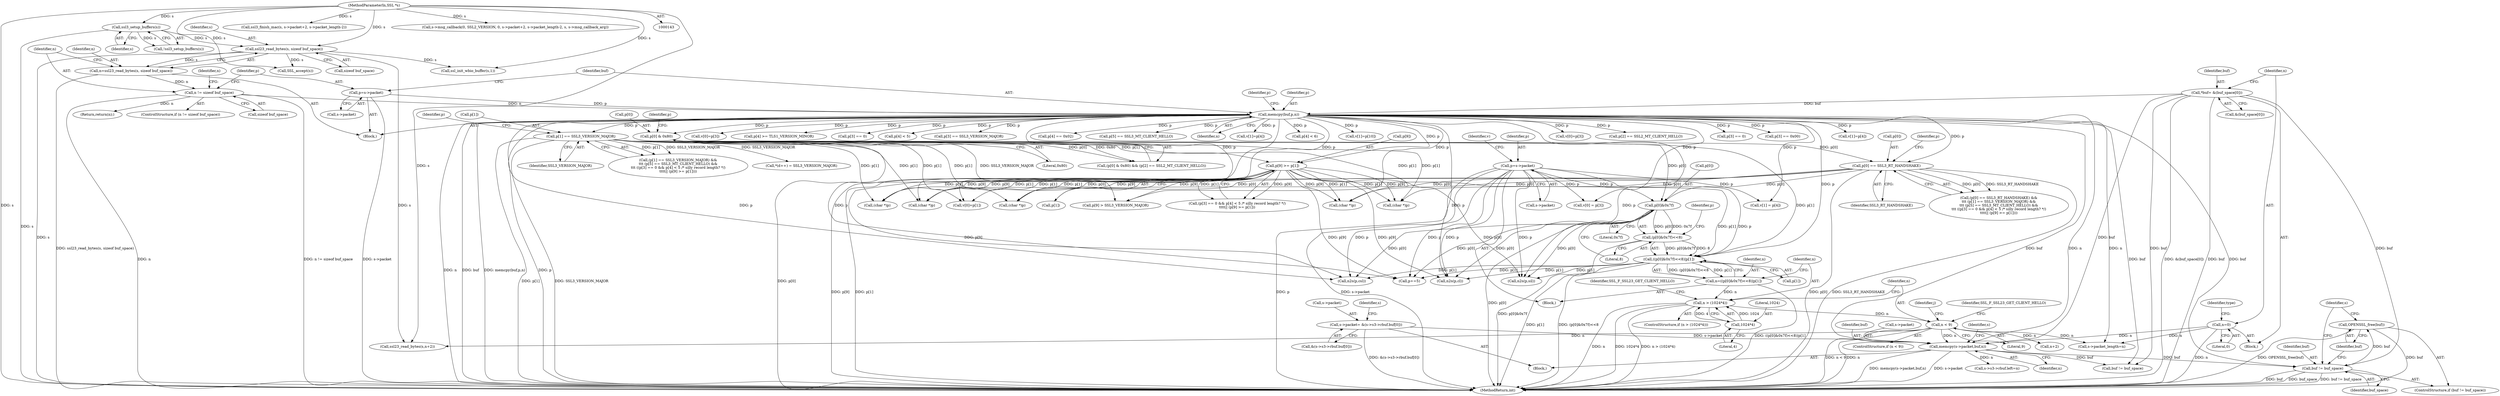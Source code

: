 digraph "0_openssl_b82924741b4bd590da890619be671f4635e46c2b@pointer" {
"1001089" [label="(Call,OPENSSL_free(buf))"];
"1001086" [label="(Call,buf != buf_space)"];
"1000148" [label="(Call,*buf= &(buf_space[0]))"];
"1000211" [label="(Call,memcpy(buf,p,n))"];
"1000206" [label="(Call,p=s->packet)"];
"1000200" [label="(Call,n != sizeof buf_space)"];
"1000193" [label="(Call,n=ssl23_read_bytes(s, sizeof buf_space))"];
"1000195" [label="(Call,ssl23_read_bytes(s, sizeof buf_space))"];
"1000190" [label="(Call,ssl3_setup_buffers(s))"];
"1000144" [label="(MethodParameterIn,SSL *s)"];
"1000996" [label="(Call,memcpy(s->packet,buf,n))"];
"1000982" [label="(Call,s->packet= &(s->s3->rbuf.buf[0]))"];
"1000163" [label="(Call,n=0)"];
"1000661" [label="(Call,n < 9)"];
"1000650" [label="(Call,n > (1024*4))"];
"1000636" [label="(Call,n=((p[0]&0x7f)<<8)|p[1])"];
"1000638" [label="(Call,((p[0]&0x7f)<<8)|p[1])"];
"1000639" [label="(Call,(p[0]&0x7f)<<8)"];
"1000640" [label="(Call,p[0]&0x7f)"];
"1000376" [label="(Call,p[0] == SSL3_RT_HANDSHAKE)"];
"1000217" [label="(Call,p[0] & 0x80)"];
"1000617" [label="(Call,p=s->packet)"];
"1000382" [label="(Call,p[1] == SSL3_VERSION_MAJOR)"];
"1000405" [label="(Call,p[9] >= p[1])"];
"1000652" [label="(Call,1024*4)"];
"1000241" [label="(Call,v[0]=p[3])"];
"1000383" [label="(Call,p[1])"];
"1000200" [label="(Call,n != sizeof buf_space)"];
"1000222" [label="(Call,p[2] == SSL2_MT_CLIENT_HELLO)"];
"1000971" [label="(Block,)"];
"1000660" [label="(ControlStructure,if (n < 9))"];
"1000629" [label="(Call,v[1] = p[4])"];
"1001092" [label="(Call,SSL_accept(s))"];
"1000207" [label="(Identifier,p)"];
"1001089" [label="(Call,OPENSSL_free(buf))"];
"1000636" [label="(Call,n=((p[0]&0x7f)<<8)|p[1])"];
"1001096" [label="(Call,buf != buf_space)"];
"1000645" [label="(Literal,8)"];
"1000178" [label="(Block,)"];
"1000413" [label="(Call,v[0]=p[1])"];
"1000199" [label="(ControlStructure,if (n != sizeof buf_space))"];
"1000963" [label="(Call,ssl_init_wbio_buffer(s,1))"];
"1000661" [label="(Call,n < 9)"];
"1000212" [label="(Identifier,buf)"];
"1000149" [label="(Identifier,buf)"];
"1001000" [label="(Identifier,buf)"];
"1000641" [label="(Call,p[0])"];
"1000618" [label="(Identifier,p)"];
"1000422" [label="(Call,p[3] == 0)"];
"1000730" [label="(Call,n2s(p,cl))"];
"1000613" [label="(Block,)"];
"1000381" [label="(Call,(p[1] == SSL3_VERSION_MAJOR) &&\n\t\t\t (p[5] == SSL3_MT_CLIENT_HELLO) &&\n\t\t\t ((p[3] == 0 && p[4] < 5 /* silly record length? */)\n\t\t\t\t|| (p[9] >= p[1])))"];
"1000219" [label="(Identifier,p)"];
"1000997" [label="(Call,s->packet)"];
"1000377" [label="(Call,p[0])"];
"1000230" [label="(Call,p[3] == 0x00)"];
"1000280" [label="(Call,v[1]=p[4])"];
"1000195" [label="(Call,ssl23_read_bytes(s, sizeof buf_space))"];
"1000666" [label="(Identifier,SSL_F_SSL23_GET_CLIENT_HELLO)"];
"1001085" [label="(ControlStructure,if (buf != buf_space))"];
"1000393" [label="(Call,(p[3] == 0 && p[4] < 5 /* silly record length? */)\n\t\t\t\t|| (p[9] >= p[1]))"];
"1000144" [label="(MethodParameterIn,SSL *s)"];
"1000205" [label="(Identifier,n)"];
"1000649" [label="(ControlStructure,if (n > (1024*4)))"];
"1000638" [label="(Call,((p[0]&0x7f)<<8)|p[1])"];
"1001002" [label="(Call,s->s3->rbuf.left=n)"];
"1000986" [label="(Call,&(s->s3->rbuf.buf[0]))"];
"1000555" [label="(Call,(char *)p)"];
"1000190" [label="(Call,ssl3_setup_buffers(s))"];
"1001006" [label="(Identifier,s)"];
"1000650" [label="(Call,n > (1024*4))"];
"1000982" [label="(Call,s->packet= &(s->s3->rbuf.buf[0]))"];
"1000617" [label="(Call,p=s->packet)"];
"1000406" [label="(Call,p[9])"];
"1000202" [label="(Call,sizeof buf_space)"];
"1000644" [label="(Literal,0x7f)"];
"1000770" [label="(Call,*(d++) = SSL3_VERSION_MAJOR)"];
"1000438" [label="(Call,p[9] > SSL3_VERSION_MAJOR)"];
"1001001" [label="(Identifier,n)"];
"1000216" [label="(Call,(p[0] & 0x80) && (p[2] == SSL2_MT_CLIENT_HELLO))"];
"1000682" [label="(Call,ssl3_finish_mac(s, s->packet+2, s->packet_length-2))"];
"1001104" [label="(MethodReturn,int)"];
"1000727" [label="(Call,n2s(p,sil))"];
"1000724" [label="(Call,n2s(p,csl))"];
"1000998" [label="(Identifier,s)"];
"1000376" [label="(Call,p[0] == SSL3_RT_HANDSHAKE)"];
"1000624" [label="(Identifier,v)"];
"1000191" [label="(Identifier,s)"];
"1000273" [label="(Call,v[0]=p[3])"];
"1000698" [label="(Call,s->msg_callback(0, SSL2_VERSION, 0, s->packet+2, s->packet_length-2, s, s->msg_callback_arg))"];
"1000288" [label="(Call,p[4] >= TLS1_VERSION_MINOR)"];
"1000380" [label="(Identifier,SSL3_RT_HANDSHAKE)"];
"1001087" [label="(Identifier,buf)"];
"1000395" [label="(Call,p[3] == 0)"];
"1000662" [label="(Identifier,n)"];
"1000148" [label="(Call,*buf= &(buf_space[0]))"];
"1000563" [label="(Call,(char *)p)"];
"1000375" [label="(Call,(p[0] == SSL3_RT_HANDSHAKE) &&\n\t\t\t (p[1] == SSL3_VERSION_MAJOR) &&\n\t\t\t (p[5] == SSL3_MT_CLIENT_HELLO) &&\n\t\t\t ((p[3] == 0 && p[4] < 5 /* silly record length? */)\n\t\t\t\t|| (p[9] >= p[1])))"];
"1000647" [label="(Identifier,p)"];
"1000213" [label="(Identifier,p)"];
"1000546" [label="(Call,(char *)p)"];
"1000622" [label="(Call,v[0] = p[3])"];
"1001090" [label="(Identifier,buf)"];
"1000208" [label="(Call,s->packet)"];
"1000657" [label="(Identifier,SSL_F_SSL23_GET_CLIENT_HELLO)"];
"1000193" [label="(Call,n=ssl23_read_bytes(s, sizeof buf_space))"];
"1000400" [label="(Call,p[4] < 5)"];
"1000721" [label="(Call,p+=5)"];
"1000651" [label="(Identifier,n)"];
"1000267" [label="(Call,p[3] == SSL3_VERSION_MAJOR)"];
"1000652" [label="(Call,1024*4)"];
"1000640" [label="(Call,p[0]&0x7f)"];
"1000537" [label="(Call,(char *)p)"];
"1000217" [label="(Call,p[0] & 0x80)"];
"1000619" [label="(Call,s->packet)"];
"1000204" [label="(Return,return(n);)"];
"1000384" [label="(Identifier,p)"];
"1000201" [label="(Identifier,n)"];
"1000382" [label="(Call,p[1] == SSL3_VERSION_MAJOR)"];
"1000189" [label="(Call,!ssl3_setup_buffers(s))"];
"1000639" [label="(Call,(p[0]&0x7f)<<8)"];
"1000390" [label="(Identifier,p)"];
"1000165" [label="(Literal,0)"];
"1000637" [label="(Identifier,n)"];
"1000197" [label="(Call,sizeof buf_space)"];
"1000653" [label="(Literal,1024)"];
"1000164" [label="(Identifier,n)"];
"1000169" [label="(Identifier,type)"];
"1000235" [label="(Call,p[4] == 0x02)"];
"1000671" [label="(Call,ssl23_read_bytes(s,n+2))"];
"1000145" [label="(Block,)"];
"1000388" [label="(Call,p[5] == SSL3_MT_CLIENT_HELLO)"];
"1000194" [label="(Identifier,n)"];
"1000214" [label="(Identifier,n)"];
"1000218" [label="(Call,p[0])"];
"1000206" [label="(Call,p=s->packet)"];
"1000654" [label="(Literal,4)"];
"1000996" [label="(Call,memcpy(s->packet,buf,n))"];
"1000248" [label="(Call,v[1]=p[4])"];
"1000386" [label="(Identifier,SSL3_VERSION_MAJOR)"];
"1000983" [label="(Call,s->packet)"];
"1000224" [label="(Identifier,p)"];
"1000221" [label="(Literal,0x80)"];
"1000427" [label="(Call,p[4] < 6)"];
"1000663" [label="(Literal,9)"];
"1000150" [label="(Call,&(buf_space[0]))"];
"1000673" [label="(Call,n+2)"];
"1001088" [label="(Identifier,buf_space)"];
"1000646" [label="(Call,p[1])"];
"1000977" [label="(Call,s->packet_length=n)"];
"1000670" [label="(Identifier,j)"];
"1001093" [label="(Identifier,s)"];
"1000449" [label="(Call,v[1]=p[10])"];
"1000578" [label="(Call,(char *)p)"];
"1000196" [label="(Identifier,s)"];
"1000409" [label="(Call,p[1])"];
"1001086" [label="(Call,buf != buf_space)"];
"1000405" [label="(Call,p[9] >= p[1])"];
"1000211" [label="(Call,memcpy(buf,p,n))"];
"1000163" [label="(Call,n=0)"];
"1001089" -> "1001085"  [label="AST: "];
"1001089" -> "1001090"  [label="CFG: "];
"1001090" -> "1001089"  [label="AST: "];
"1001093" -> "1001089"  [label="CFG: "];
"1001089" -> "1001104"  [label="DDG: OPENSSL_free(buf)"];
"1001089" -> "1001104"  [label="DDG: buf"];
"1001086" -> "1001089"  [label="DDG: buf"];
"1001086" -> "1001085"  [label="AST: "];
"1001086" -> "1001088"  [label="CFG: "];
"1001087" -> "1001086"  [label="AST: "];
"1001088" -> "1001086"  [label="AST: "];
"1001090" -> "1001086"  [label="CFG: "];
"1001093" -> "1001086"  [label="CFG: "];
"1001086" -> "1001104"  [label="DDG: buf"];
"1001086" -> "1001104"  [label="DDG: buf_space"];
"1001086" -> "1001104"  [label="DDG: buf != buf_space"];
"1000148" -> "1001086"  [label="DDG: buf"];
"1000211" -> "1001086"  [label="DDG: buf"];
"1000996" -> "1001086"  [label="DDG: buf"];
"1000148" -> "1000145"  [label="AST: "];
"1000148" -> "1000150"  [label="CFG: "];
"1000149" -> "1000148"  [label="AST: "];
"1000150" -> "1000148"  [label="AST: "];
"1000164" -> "1000148"  [label="CFG: "];
"1000148" -> "1001104"  [label="DDG: buf"];
"1000148" -> "1001104"  [label="DDG: &(buf_space[0])"];
"1000148" -> "1000211"  [label="DDG: buf"];
"1000148" -> "1000996"  [label="DDG: buf"];
"1000148" -> "1001096"  [label="DDG: buf"];
"1000211" -> "1000178"  [label="AST: "];
"1000211" -> "1000214"  [label="CFG: "];
"1000212" -> "1000211"  [label="AST: "];
"1000213" -> "1000211"  [label="AST: "];
"1000214" -> "1000211"  [label="AST: "];
"1000219" -> "1000211"  [label="CFG: "];
"1000211" -> "1001104"  [label="DDG: n"];
"1000211" -> "1001104"  [label="DDG: buf"];
"1000211" -> "1001104"  [label="DDG: memcpy(buf,p,n)"];
"1000211" -> "1001104"  [label="DDG: p"];
"1000206" -> "1000211"  [label="DDG: p"];
"1000200" -> "1000211"  [label="DDG: n"];
"1000211" -> "1000217"  [label="DDG: p"];
"1000211" -> "1000222"  [label="DDG: p"];
"1000211" -> "1000230"  [label="DDG: p"];
"1000211" -> "1000235"  [label="DDG: p"];
"1000211" -> "1000241"  [label="DDG: p"];
"1000211" -> "1000248"  [label="DDG: p"];
"1000211" -> "1000267"  [label="DDG: p"];
"1000211" -> "1000273"  [label="DDG: p"];
"1000211" -> "1000280"  [label="DDG: p"];
"1000211" -> "1000288"  [label="DDG: p"];
"1000211" -> "1000376"  [label="DDG: p"];
"1000211" -> "1000382"  [label="DDG: p"];
"1000211" -> "1000388"  [label="DDG: p"];
"1000211" -> "1000395"  [label="DDG: p"];
"1000211" -> "1000400"  [label="DDG: p"];
"1000211" -> "1000405"  [label="DDG: p"];
"1000211" -> "1000413"  [label="DDG: p"];
"1000211" -> "1000422"  [label="DDG: p"];
"1000211" -> "1000427"  [label="DDG: p"];
"1000211" -> "1000438"  [label="DDG: p"];
"1000211" -> "1000449"  [label="DDG: p"];
"1000211" -> "1000537"  [label="DDG: p"];
"1000211" -> "1000622"  [label="DDG: p"];
"1000211" -> "1000629"  [label="DDG: p"];
"1000211" -> "1000638"  [label="DDG: p"];
"1000211" -> "1000721"  [label="DDG: p"];
"1000211" -> "1000724"  [label="DDG: p"];
"1000211" -> "1000727"  [label="DDG: p"];
"1000211" -> "1000730"  [label="DDG: p"];
"1000211" -> "1000977"  [label="DDG: n"];
"1000211" -> "1000996"  [label="DDG: buf"];
"1000211" -> "1000996"  [label="DDG: n"];
"1000211" -> "1001096"  [label="DDG: buf"];
"1000206" -> "1000178"  [label="AST: "];
"1000206" -> "1000208"  [label="CFG: "];
"1000207" -> "1000206"  [label="AST: "];
"1000208" -> "1000206"  [label="AST: "];
"1000212" -> "1000206"  [label="CFG: "];
"1000206" -> "1001104"  [label="DDG: s->packet"];
"1000200" -> "1000199"  [label="AST: "];
"1000200" -> "1000202"  [label="CFG: "];
"1000201" -> "1000200"  [label="AST: "];
"1000202" -> "1000200"  [label="AST: "];
"1000205" -> "1000200"  [label="CFG: "];
"1000207" -> "1000200"  [label="CFG: "];
"1000200" -> "1001104"  [label="DDG: n"];
"1000200" -> "1001104"  [label="DDG: n != sizeof buf_space"];
"1000193" -> "1000200"  [label="DDG: n"];
"1000200" -> "1000204"  [label="DDG: n"];
"1000193" -> "1000178"  [label="AST: "];
"1000193" -> "1000195"  [label="CFG: "];
"1000194" -> "1000193"  [label="AST: "];
"1000195" -> "1000193"  [label="AST: "];
"1000201" -> "1000193"  [label="CFG: "];
"1000193" -> "1001104"  [label="DDG: ssl23_read_bytes(s, sizeof buf_space)"];
"1000195" -> "1000193"  [label="DDG: s"];
"1000195" -> "1000197"  [label="CFG: "];
"1000196" -> "1000195"  [label="AST: "];
"1000197" -> "1000195"  [label="AST: "];
"1000195" -> "1001104"  [label="DDG: s"];
"1000190" -> "1000195"  [label="DDG: s"];
"1000144" -> "1000195"  [label="DDG: s"];
"1000195" -> "1000671"  [label="DDG: s"];
"1000195" -> "1000963"  [label="DDG: s"];
"1000195" -> "1001092"  [label="DDG: s"];
"1000190" -> "1000189"  [label="AST: "];
"1000190" -> "1000191"  [label="CFG: "];
"1000191" -> "1000190"  [label="AST: "];
"1000189" -> "1000190"  [label="CFG: "];
"1000190" -> "1001104"  [label="DDG: s"];
"1000190" -> "1000189"  [label="DDG: s"];
"1000144" -> "1000190"  [label="DDG: s"];
"1000144" -> "1000143"  [label="AST: "];
"1000144" -> "1001104"  [label="DDG: s"];
"1000144" -> "1000671"  [label="DDG: s"];
"1000144" -> "1000682"  [label="DDG: s"];
"1000144" -> "1000698"  [label="DDG: s"];
"1000144" -> "1000963"  [label="DDG: s"];
"1000144" -> "1001092"  [label="DDG: s"];
"1000996" -> "1000971"  [label="AST: "];
"1000996" -> "1001001"  [label="CFG: "];
"1000997" -> "1000996"  [label="AST: "];
"1001000" -> "1000996"  [label="AST: "];
"1001001" -> "1000996"  [label="AST: "];
"1001006" -> "1000996"  [label="CFG: "];
"1000996" -> "1001104"  [label="DDG: memcpy(s->packet,buf,n)"];
"1000996" -> "1001104"  [label="DDG: s->packet"];
"1000982" -> "1000996"  [label="DDG: s->packet"];
"1000163" -> "1000996"  [label="DDG: n"];
"1000661" -> "1000996"  [label="DDG: n"];
"1000996" -> "1001002"  [label="DDG: n"];
"1000996" -> "1001096"  [label="DDG: buf"];
"1000982" -> "1000971"  [label="AST: "];
"1000982" -> "1000986"  [label="CFG: "];
"1000983" -> "1000982"  [label="AST: "];
"1000986" -> "1000982"  [label="AST: "];
"1000998" -> "1000982"  [label="CFG: "];
"1000982" -> "1001104"  [label="DDG: &(s->s3->rbuf.buf[0])"];
"1000163" -> "1000145"  [label="AST: "];
"1000163" -> "1000165"  [label="CFG: "];
"1000164" -> "1000163"  [label="AST: "];
"1000165" -> "1000163"  [label="AST: "];
"1000169" -> "1000163"  [label="CFG: "];
"1000163" -> "1001104"  [label="DDG: n"];
"1000163" -> "1000977"  [label="DDG: n"];
"1000661" -> "1000660"  [label="AST: "];
"1000661" -> "1000663"  [label="CFG: "];
"1000662" -> "1000661"  [label="AST: "];
"1000663" -> "1000661"  [label="AST: "];
"1000666" -> "1000661"  [label="CFG: "];
"1000670" -> "1000661"  [label="CFG: "];
"1000661" -> "1001104"  [label="DDG: n < 9"];
"1000661" -> "1001104"  [label="DDG: n"];
"1000650" -> "1000661"  [label="DDG: n"];
"1000661" -> "1000671"  [label="DDG: n"];
"1000661" -> "1000673"  [label="DDG: n"];
"1000661" -> "1000977"  [label="DDG: n"];
"1000650" -> "1000649"  [label="AST: "];
"1000650" -> "1000652"  [label="CFG: "];
"1000651" -> "1000650"  [label="AST: "];
"1000652" -> "1000650"  [label="AST: "];
"1000657" -> "1000650"  [label="CFG: "];
"1000662" -> "1000650"  [label="CFG: "];
"1000650" -> "1001104"  [label="DDG: n > (1024*4)"];
"1000650" -> "1001104"  [label="DDG: n"];
"1000650" -> "1001104"  [label="DDG: 1024*4"];
"1000636" -> "1000650"  [label="DDG: n"];
"1000652" -> "1000650"  [label="DDG: 1024"];
"1000652" -> "1000650"  [label="DDG: 4"];
"1000636" -> "1000613"  [label="AST: "];
"1000636" -> "1000638"  [label="CFG: "];
"1000637" -> "1000636"  [label="AST: "];
"1000638" -> "1000636"  [label="AST: "];
"1000651" -> "1000636"  [label="CFG: "];
"1000636" -> "1001104"  [label="DDG: ((p[0]&0x7f)<<8)|p[1]"];
"1000638" -> "1000636"  [label="DDG: (p[0]&0x7f)<<8"];
"1000638" -> "1000636"  [label="DDG: p[1]"];
"1000638" -> "1000646"  [label="CFG: "];
"1000639" -> "1000638"  [label="AST: "];
"1000646" -> "1000638"  [label="AST: "];
"1000638" -> "1001104"  [label="DDG: p[1]"];
"1000638" -> "1001104"  [label="DDG: (p[0]&0x7f)<<8"];
"1000639" -> "1000638"  [label="DDG: p[0]&0x7f"];
"1000639" -> "1000638"  [label="DDG: 8"];
"1000382" -> "1000638"  [label="DDG: p[1]"];
"1000617" -> "1000638"  [label="DDG: p"];
"1000405" -> "1000638"  [label="DDG: p[1]"];
"1000638" -> "1000721"  [label="DDG: p[1]"];
"1000638" -> "1000724"  [label="DDG: p[1]"];
"1000638" -> "1000727"  [label="DDG: p[1]"];
"1000638" -> "1000730"  [label="DDG: p[1]"];
"1000639" -> "1000645"  [label="CFG: "];
"1000640" -> "1000639"  [label="AST: "];
"1000645" -> "1000639"  [label="AST: "];
"1000647" -> "1000639"  [label="CFG: "];
"1000639" -> "1001104"  [label="DDG: p[0]&0x7f"];
"1000640" -> "1000639"  [label="DDG: p[0]"];
"1000640" -> "1000639"  [label="DDG: 0x7f"];
"1000640" -> "1000644"  [label="CFG: "];
"1000641" -> "1000640"  [label="AST: "];
"1000644" -> "1000640"  [label="AST: "];
"1000645" -> "1000640"  [label="CFG: "];
"1000640" -> "1001104"  [label="DDG: p[0]"];
"1000376" -> "1000640"  [label="DDG: p[0]"];
"1000617" -> "1000640"  [label="DDG: p"];
"1000217" -> "1000640"  [label="DDG: p[0]"];
"1000640" -> "1000721"  [label="DDG: p[0]"];
"1000640" -> "1000724"  [label="DDG: p[0]"];
"1000640" -> "1000727"  [label="DDG: p[0]"];
"1000640" -> "1000730"  [label="DDG: p[0]"];
"1000376" -> "1000375"  [label="AST: "];
"1000376" -> "1000380"  [label="CFG: "];
"1000377" -> "1000376"  [label="AST: "];
"1000380" -> "1000376"  [label="AST: "];
"1000384" -> "1000376"  [label="CFG: "];
"1000375" -> "1000376"  [label="CFG: "];
"1000376" -> "1001104"  [label="DDG: p[0]"];
"1000376" -> "1001104"  [label="DDG: SSL3_RT_HANDSHAKE"];
"1000376" -> "1000375"  [label="DDG: p[0]"];
"1000376" -> "1000375"  [label="DDG: SSL3_RT_HANDSHAKE"];
"1000217" -> "1000376"  [label="DDG: p[0]"];
"1000376" -> "1000537"  [label="DDG: p[0]"];
"1000376" -> "1000546"  [label="DDG: p[0]"];
"1000376" -> "1000555"  [label="DDG: p[0]"];
"1000376" -> "1000563"  [label="DDG: p[0]"];
"1000376" -> "1000578"  [label="DDG: p[0]"];
"1000217" -> "1000216"  [label="AST: "];
"1000217" -> "1000221"  [label="CFG: "];
"1000218" -> "1000217"  [label="AST: "];
"1000221" -> "1000217"  [label="AST: "];
"1000224" -> "1000217"  [label="CFG: "];
"1000216" -> "1000217"  [label="CFG: "];
"1000217" -> "1001104"  [label="DDG: p[0]"];
"1000217" -> "1000216"  [label="DDG: p[0]"];
"1000217" -> "1000216"  [label="DDG: 0x80"];
"1000617" -> "1000613"  [label="AST: "];
"1000617" -> "1000619"  [label="CFG: "];
"1000618" -> "1000617"  [label="AST: "];
"1000619" -> "1000617"  [label="AST: "];
"1000624" -> "1000617"  [label="CFG: "];
"1000617" -> "1001104"  [label="DDG: p"];
"1000617" -> "1001104"  [label="DDG: s->packet"];
"1000617" -> "1000622"  [label="DDG: p"];
"1000617" -> "1000629"  [label="DDG: p"];
"1000617" -> "1000721"  [label="DDG: p"];
"1000617" -> "1000724"  [label="DDG: p"];
"1000617" -> "1000727"  [label="DDG: p"];
"1000617" -> "1000730"  [label="DDG: p"];
"1000382" -> "1000381"  [label="AST: "];
"1000382" -> "1000386"  [label="CFG: "];
"1000383" -> "1000382"  [label="AST: "];
"1000386" -> "1000382"  [label="AST: "];
"1000390" -> "1000382"  [label="CFG: "];
"1000381" -> "1000382"  [label="CFG: "];
"1000382" -> "1001104"  [label="DDG: p[1]"];
"1000382" -> "1001104"  [label="DDG: SSL3_VERSION_MAJOR"];
"1000382" -> "1000381"  [label="DDG: p[1]"];
"1000382" -> "1000381"  [label="DDG: SSL3_VERSION_MAJOR"];
"1000382" -> "1000405"  [label="DDG: p[1]"];
"1000382" -> "1000413"  [label="DDG: p[1]"];
"1000382" -> "1000438"  [label="DDG: SSL3_VERSION_MAJOR"];
"1000382" -> "1000537"  [label="DDG: p[1]"];
"1000382" -> "1000546"  [label="DDG: p[1]"];
"1000382" -> "1000555"  [label="DDG: p[1]"];
"1000382" -> "1000563"  [label="DDG: p[1]"];
"1000382" -> "1000578"  [label="DDG: p[1]"];
"1000382" -> "1000770"  [label="DDG: SSL3_VERSION_MAJOR"];
"1000405" -> "1000393"  [label="AST: "];
"1000405" -> "1000409"  [label="CFG: "];
"1000406" -> "1000405"  [label="AST: "];
"1000409" -> "1000405"  [label="AST: "];
"1000393" -> "1000405"  [label="CFG: "];
"1000405" -> "1001104"  [label="DDG: p[1]"];
"1000405" -> "1001104"  [label="DDG: p[9]"];
"1000405" -> "1000393"  [label="DDG: p[9]"];
"1000405" -> "1000393"  [label="DDG: p[1]"];
"1000405" -> "1000413"  [label="DDG: p[1]"];
"1000405" -> "1000438"  [label="DDG: p[9]"];
"1000405" -> "1000537"  [label="DDG: p[1]"];
"1000405" -> "1000537"  [label="DDG: p[9]"];
"1000405" -> "1000546"  [label="DDG: p[1]"];
"1000405" -> "1000546"  [label="DDG: p[9]"];
"1000405" -> "1000555"  [label="DDG: p[1]"];
"1000405" -> "1000555"  [label="DDG: p[9]"];
"1000405" -> "1000563"  [label="DDG: p[1]"];
"1000405" -> "1000563"  [label="DDG: p[9]"];
"1000405" -> "1000578"  [label="DDG: p[1]"];
"1000405" -> "1000578"  [label="DDG: p[9]"];
"1000405" -> "1000721"  [label="DDG: p[9]"];
"1000405" -> "1000724"  [label="DDG: p[9]"];
"1000405" -> "1000727"  [label="DDG: p[9]"];
"1000405" -> "1000730"  [label="DDG: p[9]"];
"1000652" -> "1000654"  [label="CFG: "];
"1000653" -> "1000652"  [label="AST: "];
"1000654" -> "1000652"  [label="AST: "];
}
